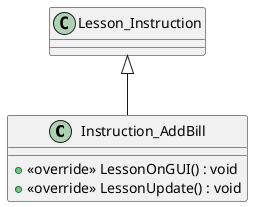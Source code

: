 @startuml
class Instruction_AddBill {
    + <<override>> LessonOnGUI() : void
    + <<override>> LessonUpdate() : void
}
Lesson_Instruction <|-- Instruction_AddBill
@enduml
